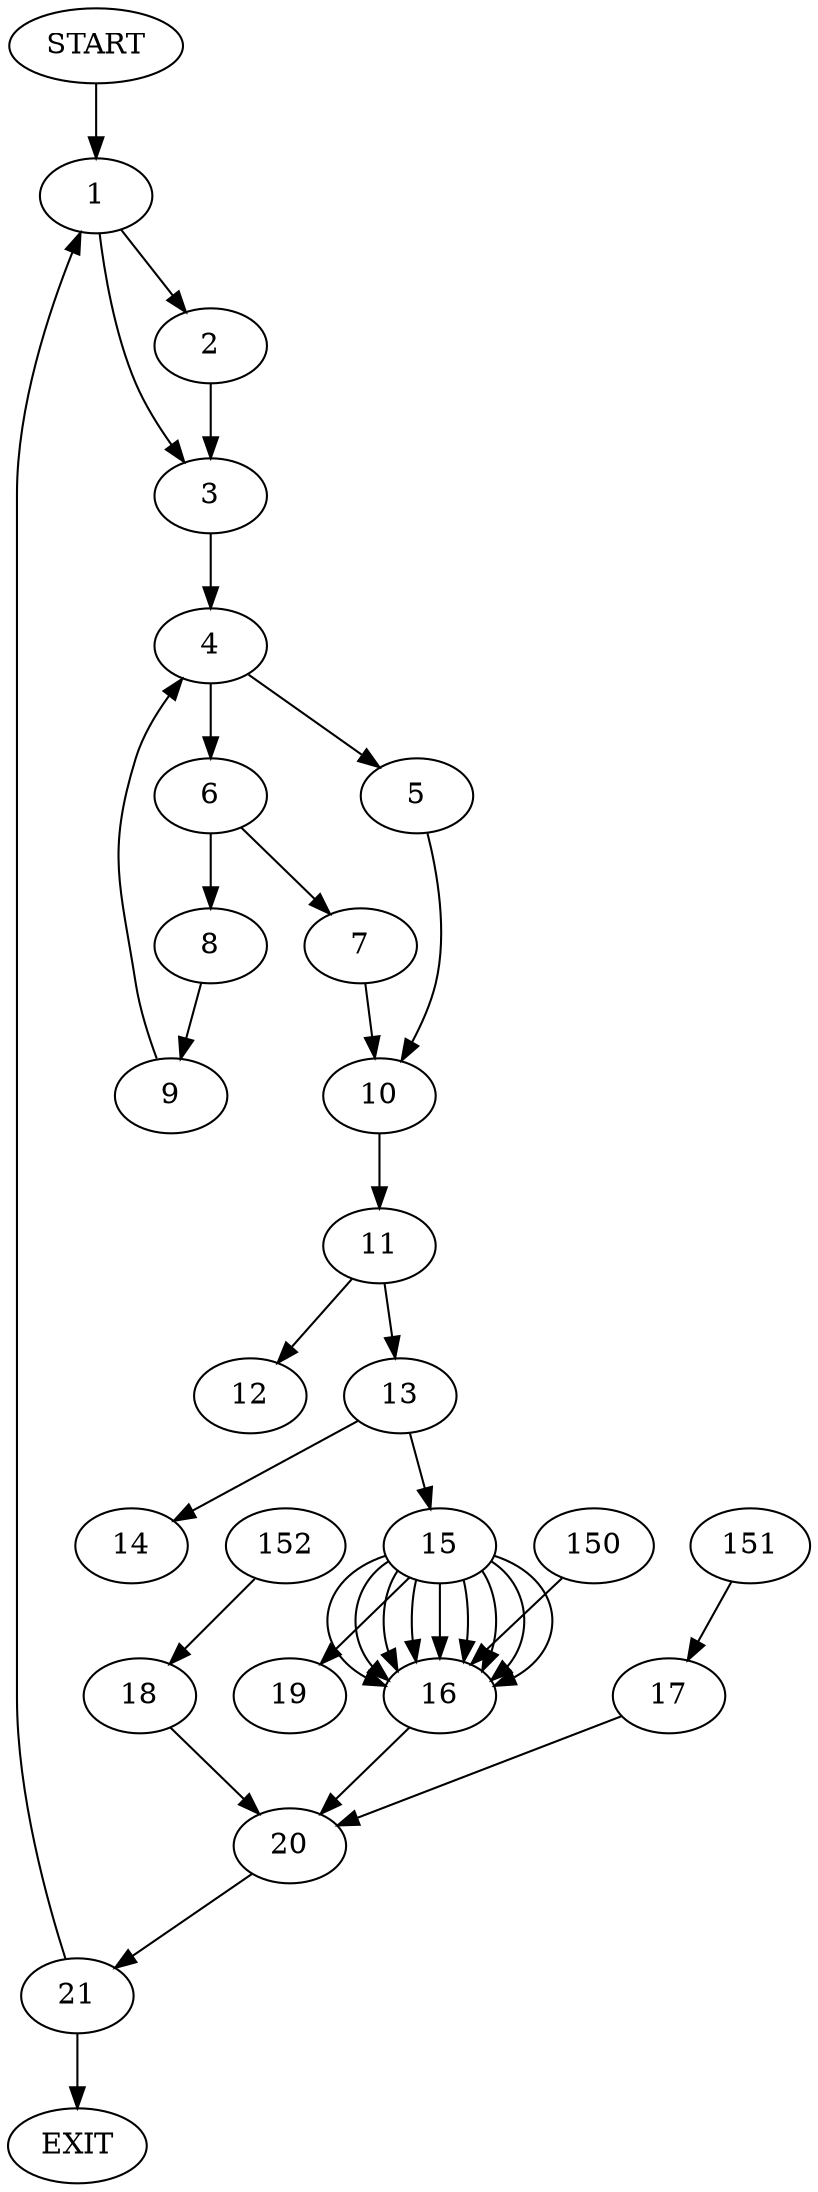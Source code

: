 digraph { 
0 [label="START"];
1;
2;
3;
4;
5;
6;
7;
8;
9;
10;
11;
12;
13;
14;
15;
16;
17;
18;
19;
20;
21;
22[label="EXIT"];
0 -> 1;
1 -> 2;
1 -> 3;
2 -> 3;
3 -> 4;
4 -> 6;
4 -> 5;
5 -> 10;
6 -> 7;
6 -> 8;
7 -> 10;
8 -> 9;
9 -> 4;
10 -> 11;
11 -> 12;
11 -> 13;
13 -> 14;
13 -> 15;
15 -> 19;
15 -> 16;
15:s2 -> 16;
15:s3 -> 16;
15:s4 -> 16;
15:s5 -> 16;
15:s6 -> 16;
15:s7 -> 16;
15:s8 -> 16;
15:s9 -> 16;
150 -> 16;
151 -> 17;
152 -> 18;
16 -> 20;
17 -> 20;
18 -> 20;
20 -> 21;
21 -> 1;
21 -> 22;
}